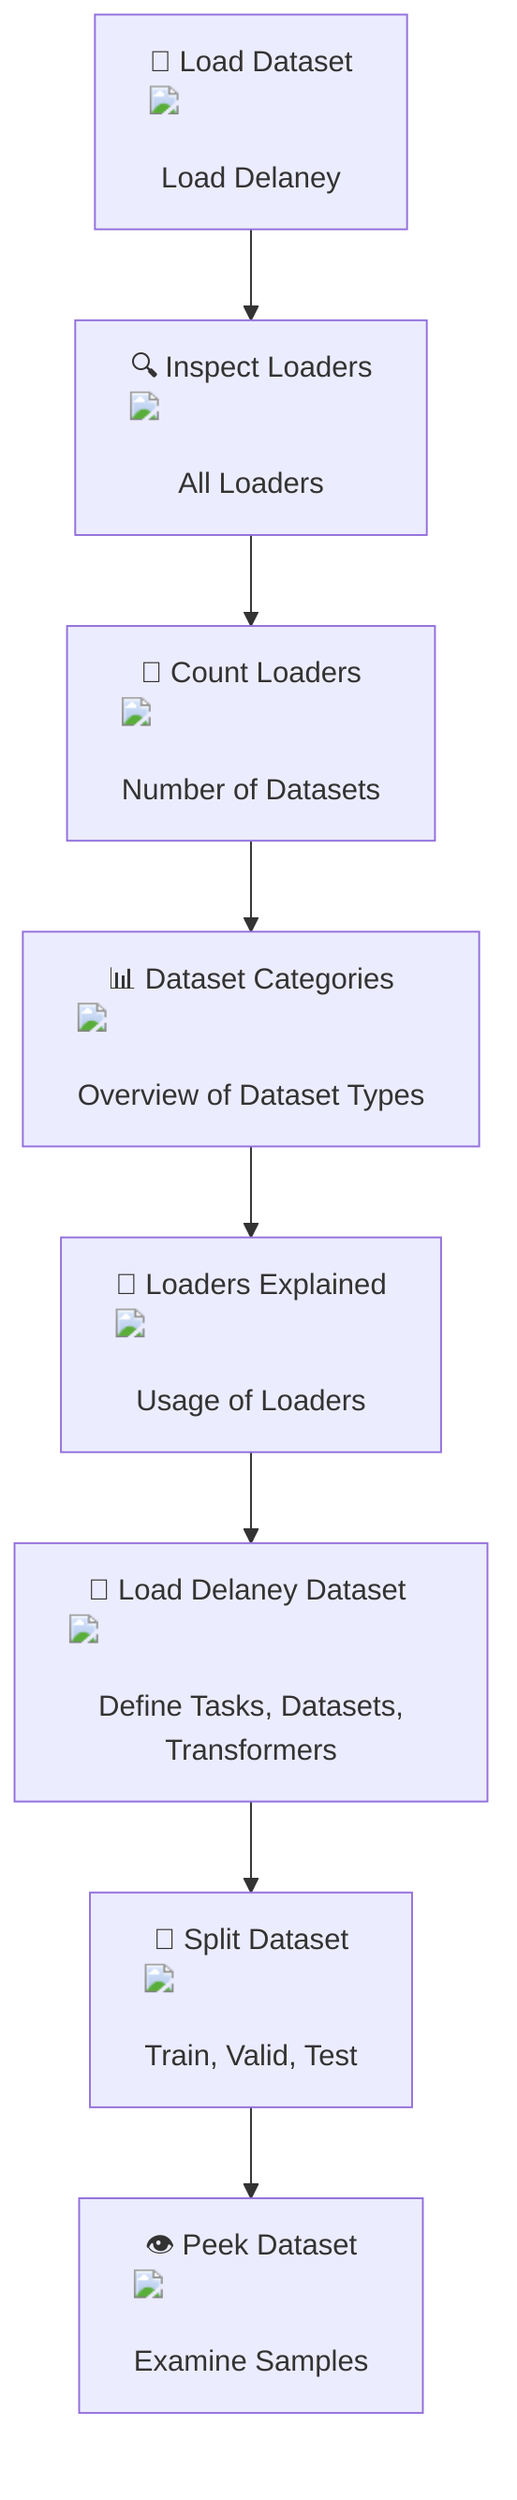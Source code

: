 flowchart TD
    A["📂 Load Dataset <img src='dummy_plots/barplot_template.svg' /> <br/> Load Delaney"] --> B["🔍 Inspect Loaders <img src='dummy_plots/boxplot_template.svg' /> <br/> All Loaders"]
    B --> C["📜 Count Loaders <img src='dummy_plots/hist_template.svg' /> <br/> Number of Datasets"]
    C --> D["📊 Dataset Categories <img src='dummy_plots/lineplot_template.svg' /> <br/> Overview of Dataset Types"]
    D --> E["🔧 Loaders Explained <img src='dummy_plots/scatter_plot_template.svg' /> <br/> Usage of Loaders"]
    E --> F["🧪 Load Delaney Dataset <img src='dummy_plots/barplot_template.svg' /> <br/> Define Tasks, Datasets, Transformers"]
    F --> G["🔄 Split Dataset <img src='dummy_plots/boxplot_template.svg' /> <br/> Train, Valid, Test"]
    G --> H["👁️ Peek Dataset <img src='dummy_plots/hist_template.svg' /> <br/> Examine Samples"]